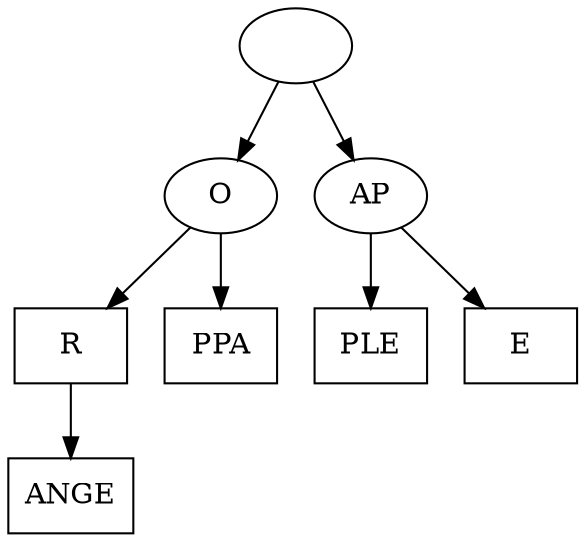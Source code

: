 //{'OR': <radixtree.RadixTree object at 0x7fac6a4a5d30>}
//{'O': <radixtree.RadixTree object at 0x7fac6a4a5cf8>}
//{'O': <radixtree.RadixTree object at 0x7fac6a4a5cf8>, 'AP': <radixtree.RadixTree object at 0x7fac6a4a5eb8>}
digraph {
    a [label=""];
    b [label="O"];
    c [label="R", shape=box];
    d [label="ANGE", shape=box];
    e [label="PPA", shape=box];
    f [label="AP"];
    g [label="PLE", shape=box];
    h [label="E", shape=box];
    c -> d;
    b -> c;
    b -> e;
    a -> b;
    f -> g;
    f -> h;
    a -> f;
}
// word count: 5
